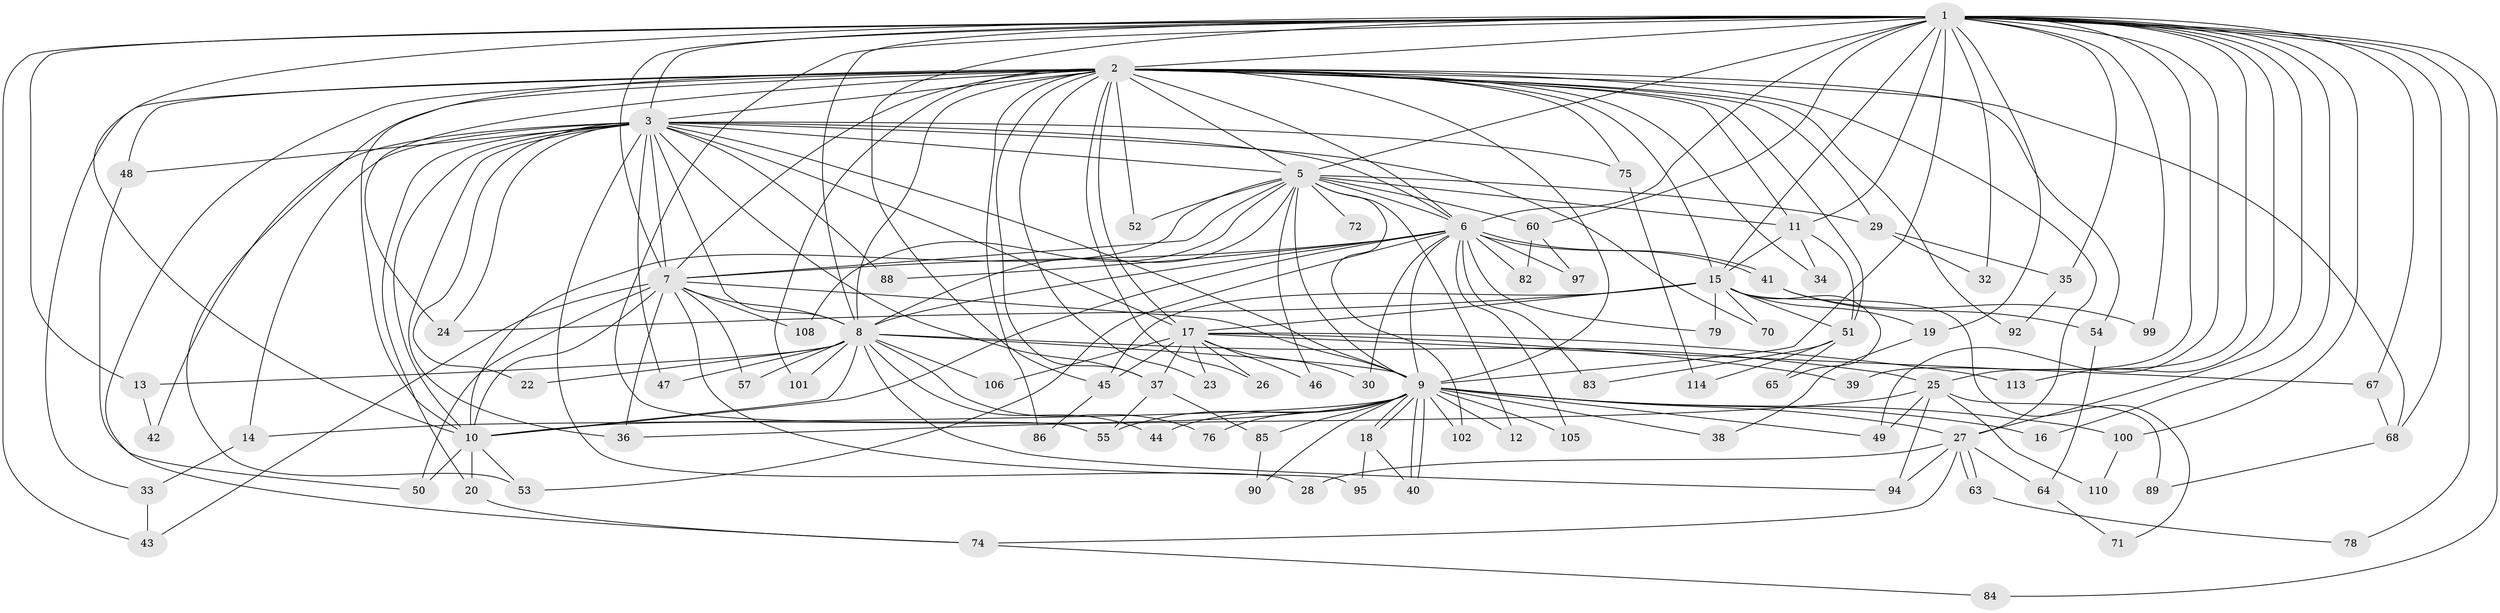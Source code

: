 // Generated by graph-tools (version 1.1) at 2025/23/03/03/25 07:23:48]
// undirected, 89 vertices, 213 edges
graph export_dot {
graph [start="1"]
  node [color=gray90,style=filled];
  1 [super="+69"];
  2 [super="+4"];
  3 [super="+112"];
  5 [super="+59"];
  6 [super="+107"];
  7 [super="+81"];
  8 [super="+96"];
  9 [super="+31"];
  10;
  11 [super="+109"];
  12;
  13;
  14;
  15 [super="+61"];
  16;
  17 [super="+21"];
  18 [super="+103"];
  19;
  20;
  22;
  23;
  24 [super="+98"];
  25 [super="+91"];
  26;
  27 [super="+77"];
  28;
  29;
  30;
  32;
  33;
  34;
  35;
  36;
  37 [super="+73"];
  38;
  39;
  40;
  41 [super="+93"];
  42;
  43 [super="+104"];
  44;
  45 [super="+58"];
  46;
  47;
  48 [super="+62"];
  49;
  50;
  51 [super="+111"];
  52;
  53 [super="+56"];
  54;
  55 [super="+66"];
  57;
  60;
  63;
  64;
  65;
  67;
  68 [super="+80"];
  70;
  71;
  72;
  74 [super="+87"];
  75;
  76;
  78;
  79;
  82;
  83;
  84;
  85;
  86;
  88;
  89;
  90;
  92;
  94;
  95;
  97;
  99;
  100;
  101;
  102;
  105;
  106;
  108;
  110;
  113;
  114;
  1 -- 2 [weight=2];
  1 -- 3;
  1 -- 5;
  1 -- 6;
  1 -- 7;
  1 -- 8;
  1 -- 9;
  1 -- 10;
  1 -- 11;
  1 -- 13;
  1 -- 16;
  1 -- 19;
  1 -- 25;
  1 -- 27;
  1 -- 32;
  1 -- 35;
  1 -- 39;
  1 -- 43;
  1 -- 45;
  1 -- 49;
  1 -- 55;
  1 -- 60;
  1 -- 67;
  1 -- 68;
  1 -- 78;
  1 -- 99;
  1 -- 100;
  1 -- 113;
  1 -- 84;
  1 -- 15;
  2 -- 3 [weight=3];
  2 -- 5 [weight=3];
  2 -- 6 [weight=2];
  2 -- 7 [weight=2];
  2 -- 8 [weight=2];
  2 -- 9 [weight=2];
  2 -- 10 [weight=2];
  2 -- 23;
  2 -- 26;
  2 -- 27;
  2 -- 48;
  2 -- 52;
  2 -- 54;
  2 -- 68;
  2 -- 86;
  2 -- 92;
  2 -- 74;
  2 -- 75;
  2 -- 15;
  2 -- 17;
  2 -- 29;
  2 -- 33;
  2 -- 34;
  2 -- 101;
  2 -- 51;
  2 -- 53;
  2 -- 37;
  2 -- 11;
  2 -- 24;
  3 -- 5;
  3 -- 6;
  3 -- 7;
  3 -- 8;
  3 -- 9;
  3 -- 10;
  3 -- 14;
  3 -- 20;
  3 -- 22;
  3 -- 24;
  3 -- 28;
  3 -- 36;
  3 -- 37;
  3 -- 42;
  3 -- 47;
  3 -- 48;
  3 -- 70;
  3 -- 75;
  3 -- 88;
  3 -- 17;
  5 -- 6;
  5 -- 7;
  5 -- 8;
  5 -- 9;
  5 -- 10;
  5 -- 11;
  5 -- 12;
  5 -- 29;
  5 -- 46;
  5 -- 52;
  5 -- 60;
  5 -- 72 [weight=2];
  5 -- 102;
  5 -- 108;
  6 -- 7;
  6 -- 8;
  6 -- 9 [weight=2];
  6 -- 10;
  6 -- 30;
  6 -- 41 [weight=2];
  6 -- 41;
  6 -- 53;
  6 -- 79;
  6 -- 82;
  6 -- 83;
  6 -- 88;
  6 -- 97;
  6 -- 105;
  7 -- 8;
  7 -- 9;
  7 -- 10;
  7 -- 43;
  7 -- 50;
  7 -- 57;
  7 -- 95;
  7 -- 108;
  7 -- 36;
  8 -- 9;
  8 -- 10;
  8 -- 13;
  8 -- 22;
  8 -- 25;
  8 -- 44;
  8 -- 47;
  8 -- 57;
  8 -- 76;
  8 -- 101;
  8 -- 106;
  8 -- 94;
  9 -- 10 [weight=2];
  9 -- 12;
  9 -- 14;
  9 -- 16;
  9 -- 18;
  9 -- 18;
  9 -- 38;
  9 -- 40;
  9 -- 40;
  9 -- 44;
  9 -- 49;
  9 -- 55;
  9 -- 76;
  9 -- 85;
  9 -- 90;
  9 -- 100;
  9 -- 102;
  9 -- 105;
  9 -- 27;
  10 -- 20;
  10 -- 50;
  10 -- 53;
  11 -- 15;
  11 -- 34;
  11 -- 51;
  13 -- 42;
  14 -- 33;
  15 -- 17 [weight=2];
  15 -- 19;
  15 -- 24;
  15 -- 51;
  15 -- 65;
  15 -- 70;
  15 -- 71;
  15 -- 79;
  15 -- 45;
  17 -- 26;
  17 -- 67;
  17 -- 37;
  17 -- 39;
  17 -- 106;
  17 -- 45;
  17 -- 46;
  17 -- 113;
  17 -- 23;
  17 -- 30;
  18 -- 95;
  18 -- 40;
  19 -- 38;
  20 -- 74;
  25 -- 36;
  25 -- 89;
  25 -- 94;
  25 -- 110;
  25 -- 49;
  27 -- 28;
  27 -- 63;
  27 -- 63;
  27 -- 64;
  27 -- 74;
  27 -- 94;
  29 -- 32;
  29 -- 35;
  33 -- 43;
  35 -- 92;
  37 -- 85;
  37 -- 55;
  41 -- 54;
  41 -- 99;
  45 -- 86;
  48 -- 50;
  51 -- 65;
  51 -- 83;
  51 -- 114;
  54 -- 64;
  60 -- 82;
  60 -- 97;
  63 -- 78;
  64 -- 71;
  67 -- 68;
  68 -- 89;
  74 -- 84;
  75 -- 114;
  85 -- 90;
  100 -- 110;
}
